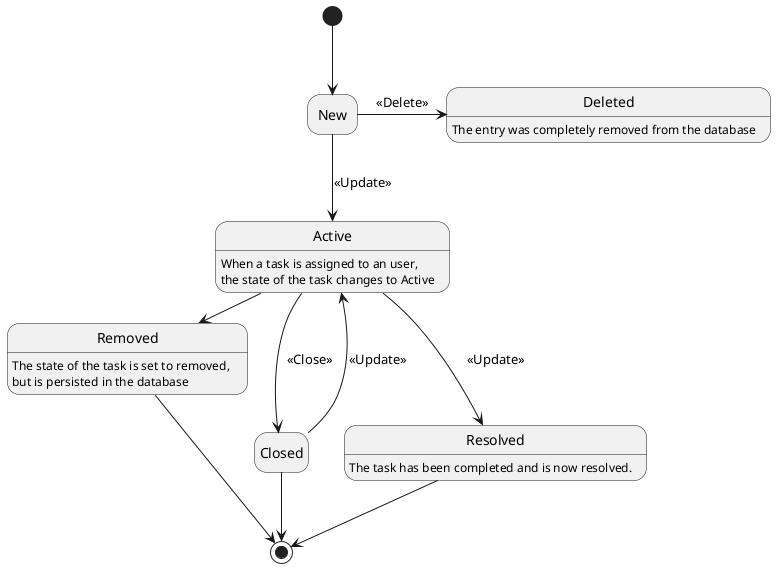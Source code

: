 @startuml
'  The purpose of the diagram should be to document the main 
' relationships between the entities and their multiplicity
hide empty description
[*] --> New
New -> Deleted : <<Delete>>
New --> Active : <<Update>>
Active -> Removed : <<Delete>>
Active -> Closed : <<Close>>
Active --> Resolved : <<Update>>
Resolved --> [*]
Removed --> [*]
Closed --> [*]
Closed --> Active : <<Update>>


Deleted : The entry was completely removed from the database
Active : When a task is assigned to an user, \nthe state of the task changes to Active
Removed: The state of the task is set to removed, \nbut is persisted in the database
Resolved : The task has been completed and is now resolved.
@enduml